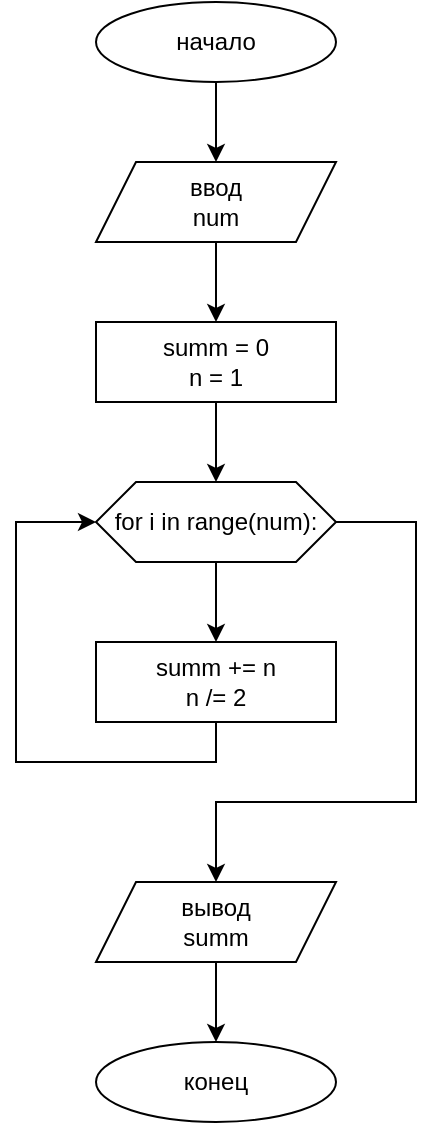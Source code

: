 <mxfile version="14.6.13" type="device"><diagram id="GGw1xNDk7gQQ69oRvRTp" name="Страница 1"><mxGraphModel dx="1022" dy="497" grid="1" gridSize="10" guides="1" tooltips="1" connect="1" arrows="1" fold="1" page="1" pageScale="1" pageWidth="827" pageHeight="1169" math="0" shadow="0"><root><mxCell id="0"/><mxCell id="1" parent="0"/><mxCell id="g_8GhxbmPts1WQjKynr0-5" style="edgeStyle=orthogonalEdgeStyle;rounded=0;orthogonalLoop=1;jettySize=auto;html=1;exitX=0.5;exitY=1;exitDx=0;exitDy=0;" edge="1" parent="1" source="g_8GhxbmPts1WQjKynr0-1" target="g_8GhxbmPts1WQjKynr0-2"><mxGeometry relative="1" as="geometry"/></mxCell><mxCell id="g_8GhxbmPts1WQjKynr0-1" value="начало" style="ellipse;whiteSpace=wrap;html=1;" vertex="1" parent="1"><mxGeometry x="280" y="40" width="120" height="40" as="geometry"/></mxCell><mxCell id="g_8GhxbmPts1WQjKynr0-6" style="edgeStyle=orthogonalEdgeStyle;rounded=0;orthogonalLoop=1;jettySize=auto;html=1;exitX=0.5;exitY=1;exitDx=0;exitDy=0;" edge="1" parent="1" source="g_8GhxbmPts1WQjKynr0-2" target="g_8GhxbmPts1WQjKynr0-4"><mxGeometry relative="1" as="geometry"/></mxCell><mxCell id="g_8GhxbmPts1WQjKynr0-2" value="ввод&lt;br&gt;num" style="shape=parallelogram;perimeter=parallelogramPerimeter;whiteSpace=wrap;html=1;fixedSize=1;" vertex="1" parent="1"><mxGeometry x="280" y="120" width="120" height="40" as="geometry"/></mxCell><mxCell id="g_8GhxbmPts1WQjKynr0-10" style="edgeStyle=orthogonalEdgeStyle;rounded=0;orthogonalLoop=1;jettySize=auto;html=1;exitX=0.5;exitY=1;exitDx=0;exitDy=0;" edge="1" parent="1" source="g_8GhxbmPts1WQjKynr0-3" target="g_8GhxbmPts1WQjKynr0-9"><mxGeometry relative="1" as="geometry"/></mxCell><mxCell id="g_8GhxbmPts1WQjKynr0-13" style="edgeStyle=orthogonalEdgeStyle;rounded=0;orthogonalLoop=1;jettySize=auto;html=1;exitX=1;exitY=0.5;exitDx=0;exitDy=0;" edge="1" parent="1" source="g_8GhxbmPts1WQjKynr0-3" target="g_8GhxbmPts1WQjKynr0-12"><mxGeometry relative="1" as="geometry"><Array as="points"><mxPoint x="440" y="300"/><mxPoint x="440" y="440"/><mxPoint x="340" y="440"/></Array></mxGeometry></mxCell><mxCell id="g_8GhxbmPts1WQjKynr0-3" value="for i in range(num):" style="shape=hexagon;perimeter=hexagonPerimeter2;whiteSpace=wrap;html=1;fixedSize=1;" vertex="1" parent="1"><mxGeometry x="280" y="280" width="120" height="40" as="geometry"/></mxCell><mxCell id="g_8GhxbmPts1WQjKynr0-7" style="edgeStyle=orthogonalEdgeStyle;rounded=0;orthogonalLoop=1;jettySize=auto;html=1;exitX=0.5;exitY=1;exitDx=0;exitDy=0;" edge="1" parent="1" source="g_8GhxbmPts1WQjKynr0-4" target="g_8GhxbmPts1WQjKynr0-3"><mxGeometry relative="1" as="geometry"/></mxCell><mxCell id="g_8GhxbmPts1WQjKynr0-4" value="summ = 0&lt;br&gt;n = 1" style="rounded=0;whiteSpace=wrap;html=1;" vertex="1" parent="1"><mxGeometry x="280" y="200" width="120" height="40" as="geometry"/></mxCell><mxCell id="g_8GhxbmPts1WQjKynr0-11" style="edgeStyle=orthogonalEdgeStyle;rounded=0;orthogonalLoop=1;jettySize=auto;html=1;entryX=0;entryY=0.5;entryDx=0;entryDy=0;" edge="1" parent="1" source="g_8GhxbmPts1WQjKynr0-9" target="g_8GhxbmPts1WQjKynr0-3"><mxGeometry relative="1" as="geometry"><Array as="points"><mxPoint x="340" y="420"/><mxPoint x="240" y="420"/><mxPoint x="240" y="300"/></Array></mxGeometry></mxCell><mxCell id="g_8GhxbmPts1WQjKynr0-9" value="summ += n&lt;br&gt;n /= 2" style="rounded=0;whiteSpace=wrap;html=1;" vertex="1" parent="1"><mxGeometry x="280" y="360" width="120" height="40" as="geometry"/></mxCell><mxCell id="g_8GhxbmPts1WQjKynr0-15" style="edgeStyle=orthogonalEdgeStyle;rounded=0;orthogonalLoop=1;jettySize=auto;html=1;exitX=0.5;exitY=1;exitDx=0;exitDy=0;" edge="1" parent="1" source="g_8GhxbmPts1WQjKynr0-12" target="g_8GhxbmPts1WQjKynr0-14"><mxGeometry relative="1" as="geometry"/></mxCell><mxCell id="g_8GhxbmPts1WQjKynr0-12" value="вывод&lt;br&gt;summ" style="shape=parallelogram;perimeter=parallelogramPerimeter;whiteSpace=wrap;html=1;fixedSize=1;" vertex="1" parent="1"><mxGeometry x="280" y="480" width="120" height="40" as="geometry"/></mxCell><mxCell id="g_8GhxbmPts1WQjKynr0-14" value="конец" style="ellipse;whiteSpace=wrap;html=1;" vertex="1" parent="1"><mxGeometry x="280" y="560" width="120" height="40" as="geometry"/></mxCell></root></mxGraphModel></diagram></mxfile>